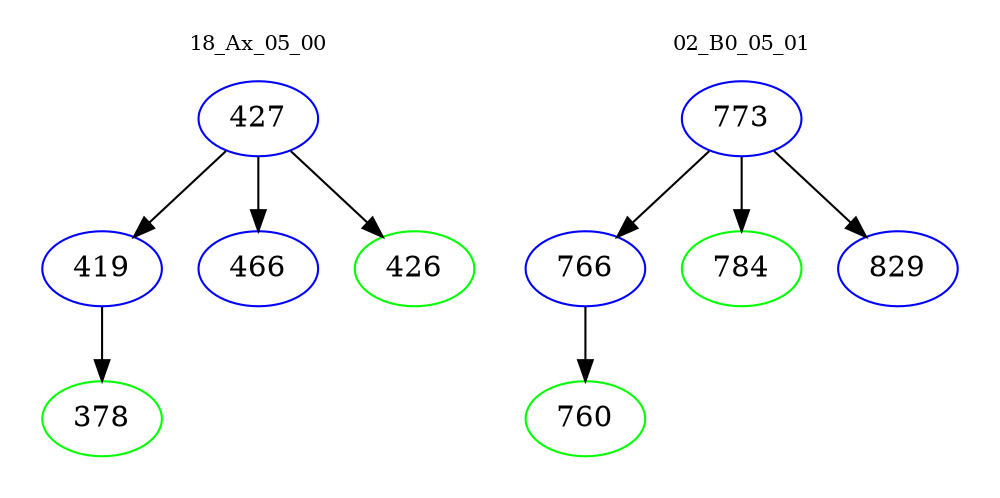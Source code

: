 digraph{
subgraph cluster_0 {
color = white
label = "18_Ax_05_00";
fontsize=10;
T0_427 [label="427", color="blue"]
T0_427 -> T0_419 [color="black"]
T0_419 [label="419", color="blue"]
T0_419 -> T0_378 [color="black"]
T0_378 [label="378", color="green"]
T0_427 -> T0_466 [color="black"]
T0_466 [label="466", color="blue"]
T0_427 -> T0_426 [color="black"]
T0_426 [label="426", color="green"]
}
subgraph cluster_1 {
color = white
label = "02_B0_05_01";
fontsize=10;
T1_773 [label="773", color="blue"]
T1_773 -> T1_766 [color="black"]
T1_766 [label="766", color="blue"]
T1_766 -> T1_760 [color="black"]
T1_760 [label="760", color="green"]
T1_773 -> T1_784 [color="black"]
T1_784 [label="784", color="green"]
T1_773 -> T1_829 [color="black"]
T1_829 [label="829", color="blue"]
}
}
